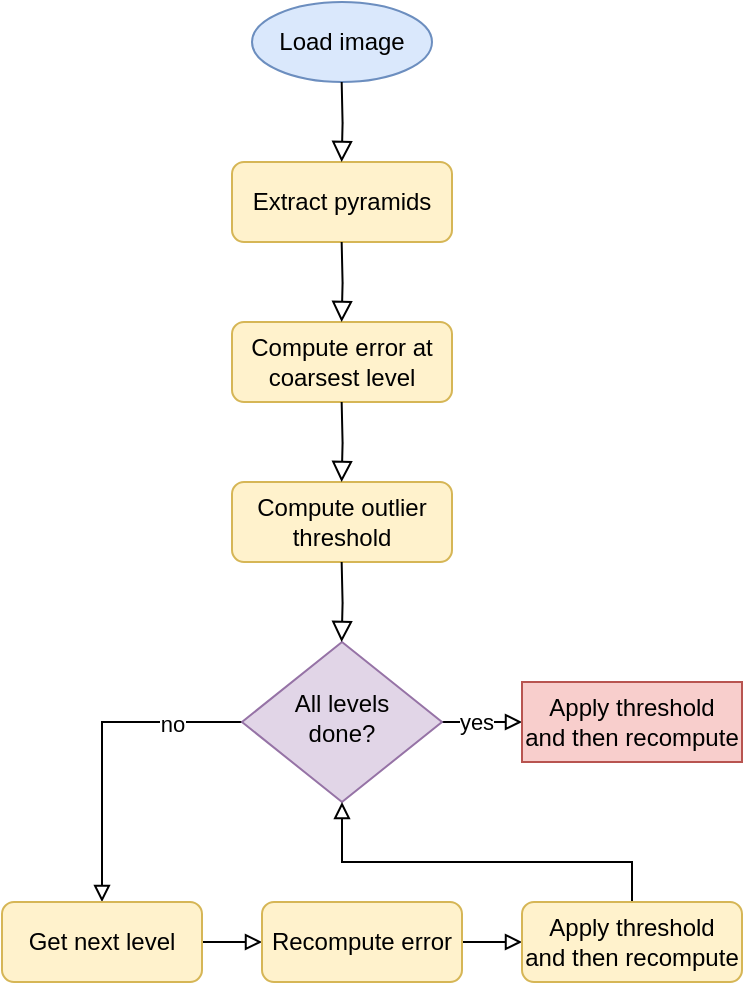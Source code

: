 <mxfile version="17.4.2" type="device"><diagram id="C5RBs43oDa-KdzZeNtuy" name="Page-1"><mxGraphModel dx="1278" dy="715" grid="1" gridSize="10" guides="1" tooltips="1" connect="1" arrows="1" fold="1" page="1" pageScale="1" pageWidth="827" pageHeight="1169" math="0" shadow="0"><root><mxCell id="WIyWlLk6GJQsqaUBKTNV-0"/><mxCell id="WIyWlLk6GJQsqaUBKTNV-1" parent="WIyWlLk6GJQsqaUBKTNV-0"/><mxCell id="mjng_3koqyFx3RuUrUfM-0" value="Load image" style="ellipse;whiteSpace=wrap;html=1;fillColor=#dae8fc;strokeColor=#6c8ebf;" vertex="1" parent="WIyWlLk6GJQsqaUBKTNV-1"><mxGeometry x="145" y="10" width="90" height="40" as="geometry"/></mxCell><mxCell id="mjng_3koqyFx3RuUrUfM-4" value="Extract pyramids" style="rounded=1;whiteSpace=wrap;html=1;fontSize=12;glass=0;strokeWidth=1;shadow=0;fillColor=#fff2cc;strokeColor=#d6b656;" vertex="1" parent="WIyWlLk6GJQsqaUBKTNV-1"><mxGeometry x="135" y="90" width="110" height="40" as="geometry"/></mxCell><mxCell id="mjng_3koqyFx3RuUrUfM-6" value="" style="rounded=0;html=1;jettySize=auto;orthogonalLoop=1;fontSize=11;endArrow=block;endFill=0;endSize=8;strokeWidth=1;shadow=0;labelBackgroundColor=none;edgeStyle=orthogonalEdgeStyle;exitX=0.5;exitY=1;exitDx=0;exitDy=0;" edge="1" parent="WIyWlLk6GJQsqaUBKTNV-1"><mxGeometry relative="1" as="geometry"><mxPoint x="189.84" y="50" as="sourcePoint"/><mxPoint x="189.84" y="90" as="targetPoint"/><Array as="points"/></mxGeometry></mxCell><mxCell id="mjng_3koqyFx3RuUrUfM-8" value="Compute error at coarsest level" style="rounded=1;whiteSpace=wrap;html=1;fontSize=12;glass=0;strokeWidth=1;shadow=0;fillColor=#fff2cc;strokeColor=#d6b656;" vertex="1" parent="WIyWlLk6GJQsqaUBKTNV-1"><mxGeometry x="135" y="170" width="110" height="40" as="geometry"/></mxCell><mxCell id="mjng_3koqyFx3RuUrUfM-9" value="Compute outlier threshold" style="rounded=1;whiteSpace=wrap;html=1;fontSize=12;glass=0;strokeWidth=1;shadow=0;fillColor=#fff2cc;strokeColor=#d6b656;" vertex="1" parent="WIyWlLk6GJQsqaUBKTNV-1"><mxGeometry x="135" y="250" width="110" height="40" as="geometry"/></mxCell><mxCell id="mjng_3koqyFx3RuUrUfM-16" style="edgeStyle=orthogonalEdgeStyle;rounded=0;orthogonalLoop=1;jettySize=auto;html=1;endArrow=block;endFill=0;entryX=0.5;entryY=0;entryDx=0;entryDy=0;" edge="1" parent="WIyWlLk6GJQsqaUBKTNV-1" source="mjng_3koqyFx3RuUrUfM-10" target="mjng_3koqyFx3RuUrUfM-17"><mxGeometry relative="1" as="geometry"><mxPoint x="70" y="420" as="targetPoint"/><Array as="points"><mxPoint x="70" y="370"/></Array></mxGeometry></mxCell><mxCell id="mjng_3koqyFx3RuUrUfM-24" value="no" style="edgeLabel;html=1;align=center;verticalAlign=middle;resizable=0;points=[];" vertex="1" connectable="0" parent="mjng_3koqyFx3RuUrUfM-16"><mxGeometry x="-0.558" y="1" relative="1" as="geometry"><mxPoint as="offset"/></mxGeometry></mxCell><mxCell id="mjng_3koqyFx3RuUrUfM-28" style="edgeStyle=orthogonalEdgeStyle;rounded=0;orthogonalLoop=1;jettySize=auto;html=1;endArrow=block;endFill=0;" edge="1" parent="WIyWlLk6GJQsqaUBKTNV-1" source="mjng_3koqyFx3RuUrUfM-10"><mxGeometry relative="1" as="geometry"><mxPoint x="280" y="370" as="targetPoint"/></mxGeometry></mxCell><mxCell id="mjng_3koqyFx3RuUrUfM-30" value="yes" style="edgeLabel;html=1;align=center;verticalAlign=middle;resizable=0;points=[];" vertex="1" connectable="0" parent="mjng_3koqyFx3RuUrUfM-28"><mxGeometry x="-0.192" relative="1" as="geometry"><mxPoint as="offset"/></mxGeometry></mxCell><mxCell id="mjng_3koqyFx3RuUrUfM-10" value="All levels&lt;br&gt;done?" style="rhombus;whiteSpace=wrap;html=1;shadow=0;fontFamily=Helvetica;fontSize=12;align=center;strokeWidth=1;spacing=6;spacingTop=-4;fillColor=#e1d5e7;strokeColor=#9673a6;" vertex="1" parent="WIyWlLk6GJQsqaUBKTNV-1"><mxGeometry x="140" y="330" width="100" height="80" as="geometry"/></mxCell><mxCell id="mjng_3koqyFx3RuUrUfM-12" value="" style="rounded=0;html=1;jettySize=auto;orthogonalLoop=1;fontSize=11;endArrow=block;endFill=0;endSize=8;strokeWidth=1;shadow=0;labelBackgroundColor=none;edgeStyle=orthogonalEdgeStyle;exitX=0.5;exitY=1;exitDx=0;exitDy=0;" edge="1" parent="WIyWlLk6GJQsqaUBKTNV-1"><mxGeometry relative="1" as="geometry"><mxPoint x="189.83" y="130" as="sourcePoint"/><mxPoint x="189.83" y="170.0" as="targetPoint"/><Array as="points"/></mxGeometry></mxCell><mxCell id="mjng_3koqyFx3RuUrUfM-13" value="" style="rounded=0;html=1;jettySize=auto;orthogonalLoop=1;fontSize=11;endArrow=block;endFill=0;endSize=8;strokeWidth=1;shadow=0;labelBackgroundColor=none;edgeStyle=orthogonalEdgeStyle;exitX=0.5;exitY=1;exitDx=0;exitDy=0;" edge="1" parent="WIyWlLk6GJQsqaUBKTNV-1"><mxGeometry relative="1" as="geometry"><mxPoint x="189.83" y="210.0" as="sourcePoint"/><mxPoint x="189.83" y="250.0" as="targetPoint"/><Array as="points"/></mxGeometry></mxCell><mxCell id="mjng_3koqyFx3RuUrUfM-14" value="" style="rounded=0;html=1;jettySize=auto;orthogonalLoop=1;fontSize=11;endArrow=block;endFill=0;endSize=8;strokeWidth=1;shadow=0;labelBackgroundColor=none;edgeStyle=orthogonalEdgeStyle;exitX=0.5;exitY=1;exitDx=0;exitDy=0;" edge="1" parent="WIyWlLk6GJQsqaUBKTNV-1"><mxGeometry relative="1" as="geometry"><mxPoint x="189.83" y="290.0" as="sourcePoint"/><mxPoint x="189.83" y="330" as="targetPoint"/><Array as="points"/></mxGeometry></mxCell><mxCell id="mjng_3koqyFx3RuUrUfM-18" style="edgeStyle=orthogonalEdgeStyle;rounded=0;orthogonalLoop=1;jettySize=auto;html=1;endArrow=block;endFill=0;" edge="1" parent="WIyWlLk6GJQsqaUBKTNV-1" source="mjng_3koqyFx3RuUrUfM-17"><mxGeometry relative="1" as="geometry"><mxPoint x="150" y="480" as="targetPoint"/></mxGeometry></mxCell><mxCell id="mjng_3koqyFx3RuUrUfM-17" value="Get next level" style="rounded=1;whiteSpace=wrap;html=1;fontSize=12;glass=0;strokeWidth=1;shadow=0;fillColor=#fff2cc;strokeColor=#d6b656;" vertex="1" parent="WIyWlLk6GJQsqaUBKTNV-1"><mxGeometry x="20" y="460" width="100" height="40" as="geometry"/></mxCell><mxCell id="mjng_3koqyFx3RuUrUfM-22" style="edgeStyle=orthogonalEdgeStyle;rounded=0;orthogonalLoop=1;jettySize=auto;html=1;endArrow=block;endFill=0;" edge="1" parent="WIyWlLk6GJQsqaUBKTNV-1" source="mjng_3koqyFx3RuUrUfM-19"><mxGeometry relative="1" as="geometry"><mxPoint x="280" y="480.0" as="targetPoint"/></mxGeometry></mxCell><mxCell id="mjng_3koqyFx3RuUrUfM-19" value="Recompute error" style="rounded=1;whiteSpace=wrap;html=1;fontSize=12;glass=0;strokeWidth=1;shadow=0;fillColor=#fff2cc;strokeColor=#d6b656;" vertex="1" parent="WIyWlLk6GJQsqaUBKTNV-1"><mxGeometry x="150" y="460" width="100" height="40" as="geometry"/></mxCell><mxCell id="mjng_3koqyFx3RuUrUfM-25" style="edgeStyle=orthogonalEdgeStyle;rounded=0;orthogonalLoop=1;jettySize=auto;html=1;entryX=0.5;entryY=1;entryDx=0;entryDy=0;endArrow=block;endFill=0;" edge="1" parent="WIyWlLk6GJQsqaUBKTNV-1" source="mjng_3koqyFx3RuUrUfM-23" target="mjng_3koqyFx3RuUrUfM-10"><mxGeometry relative="1" as="geometry"><Array as="points"><mxPoint x="335" y="440"/><mxPoint x="190" y="440"/></Array></mxGeometry></mxCell><mxCell id="mjng_3koqyFx3RuUrUfM-23" value="Apply threshold&lt;br&gt;and then recompute" style="rounded=1;whiteSpace=wrap;html=1;fontSize=12;glass=0;strokeWidth=1;shadow=0;fillColor=#fff2cc;strokeColor=#d6b656;" vertex="1" parent="WIyWlLk6GJQsqaUBKTNV-1"><mxGeometry x="280" y="460" width="110" height="40" as="geometry"/></mxCell><mxCell id="mjng_3koqyFx3RuUrUfM-29" value="Apply threshold&lt;br&gt;and then recompute" style="rounded=0;whiteSpace=wrap;html=1;fontSize=12;glass=0;strokeWidth=1;shadow=0;fillColor=#f8cecc;strokeColor=#b85450;" vertex="1" parent="WIyWlLk6GJQsqaUBKTNV-1"><mxGeometry x="280" y="350" width="110" height="40" as="geometry"/></mxCell></root></mxGraphModel></diagram></mxfile>